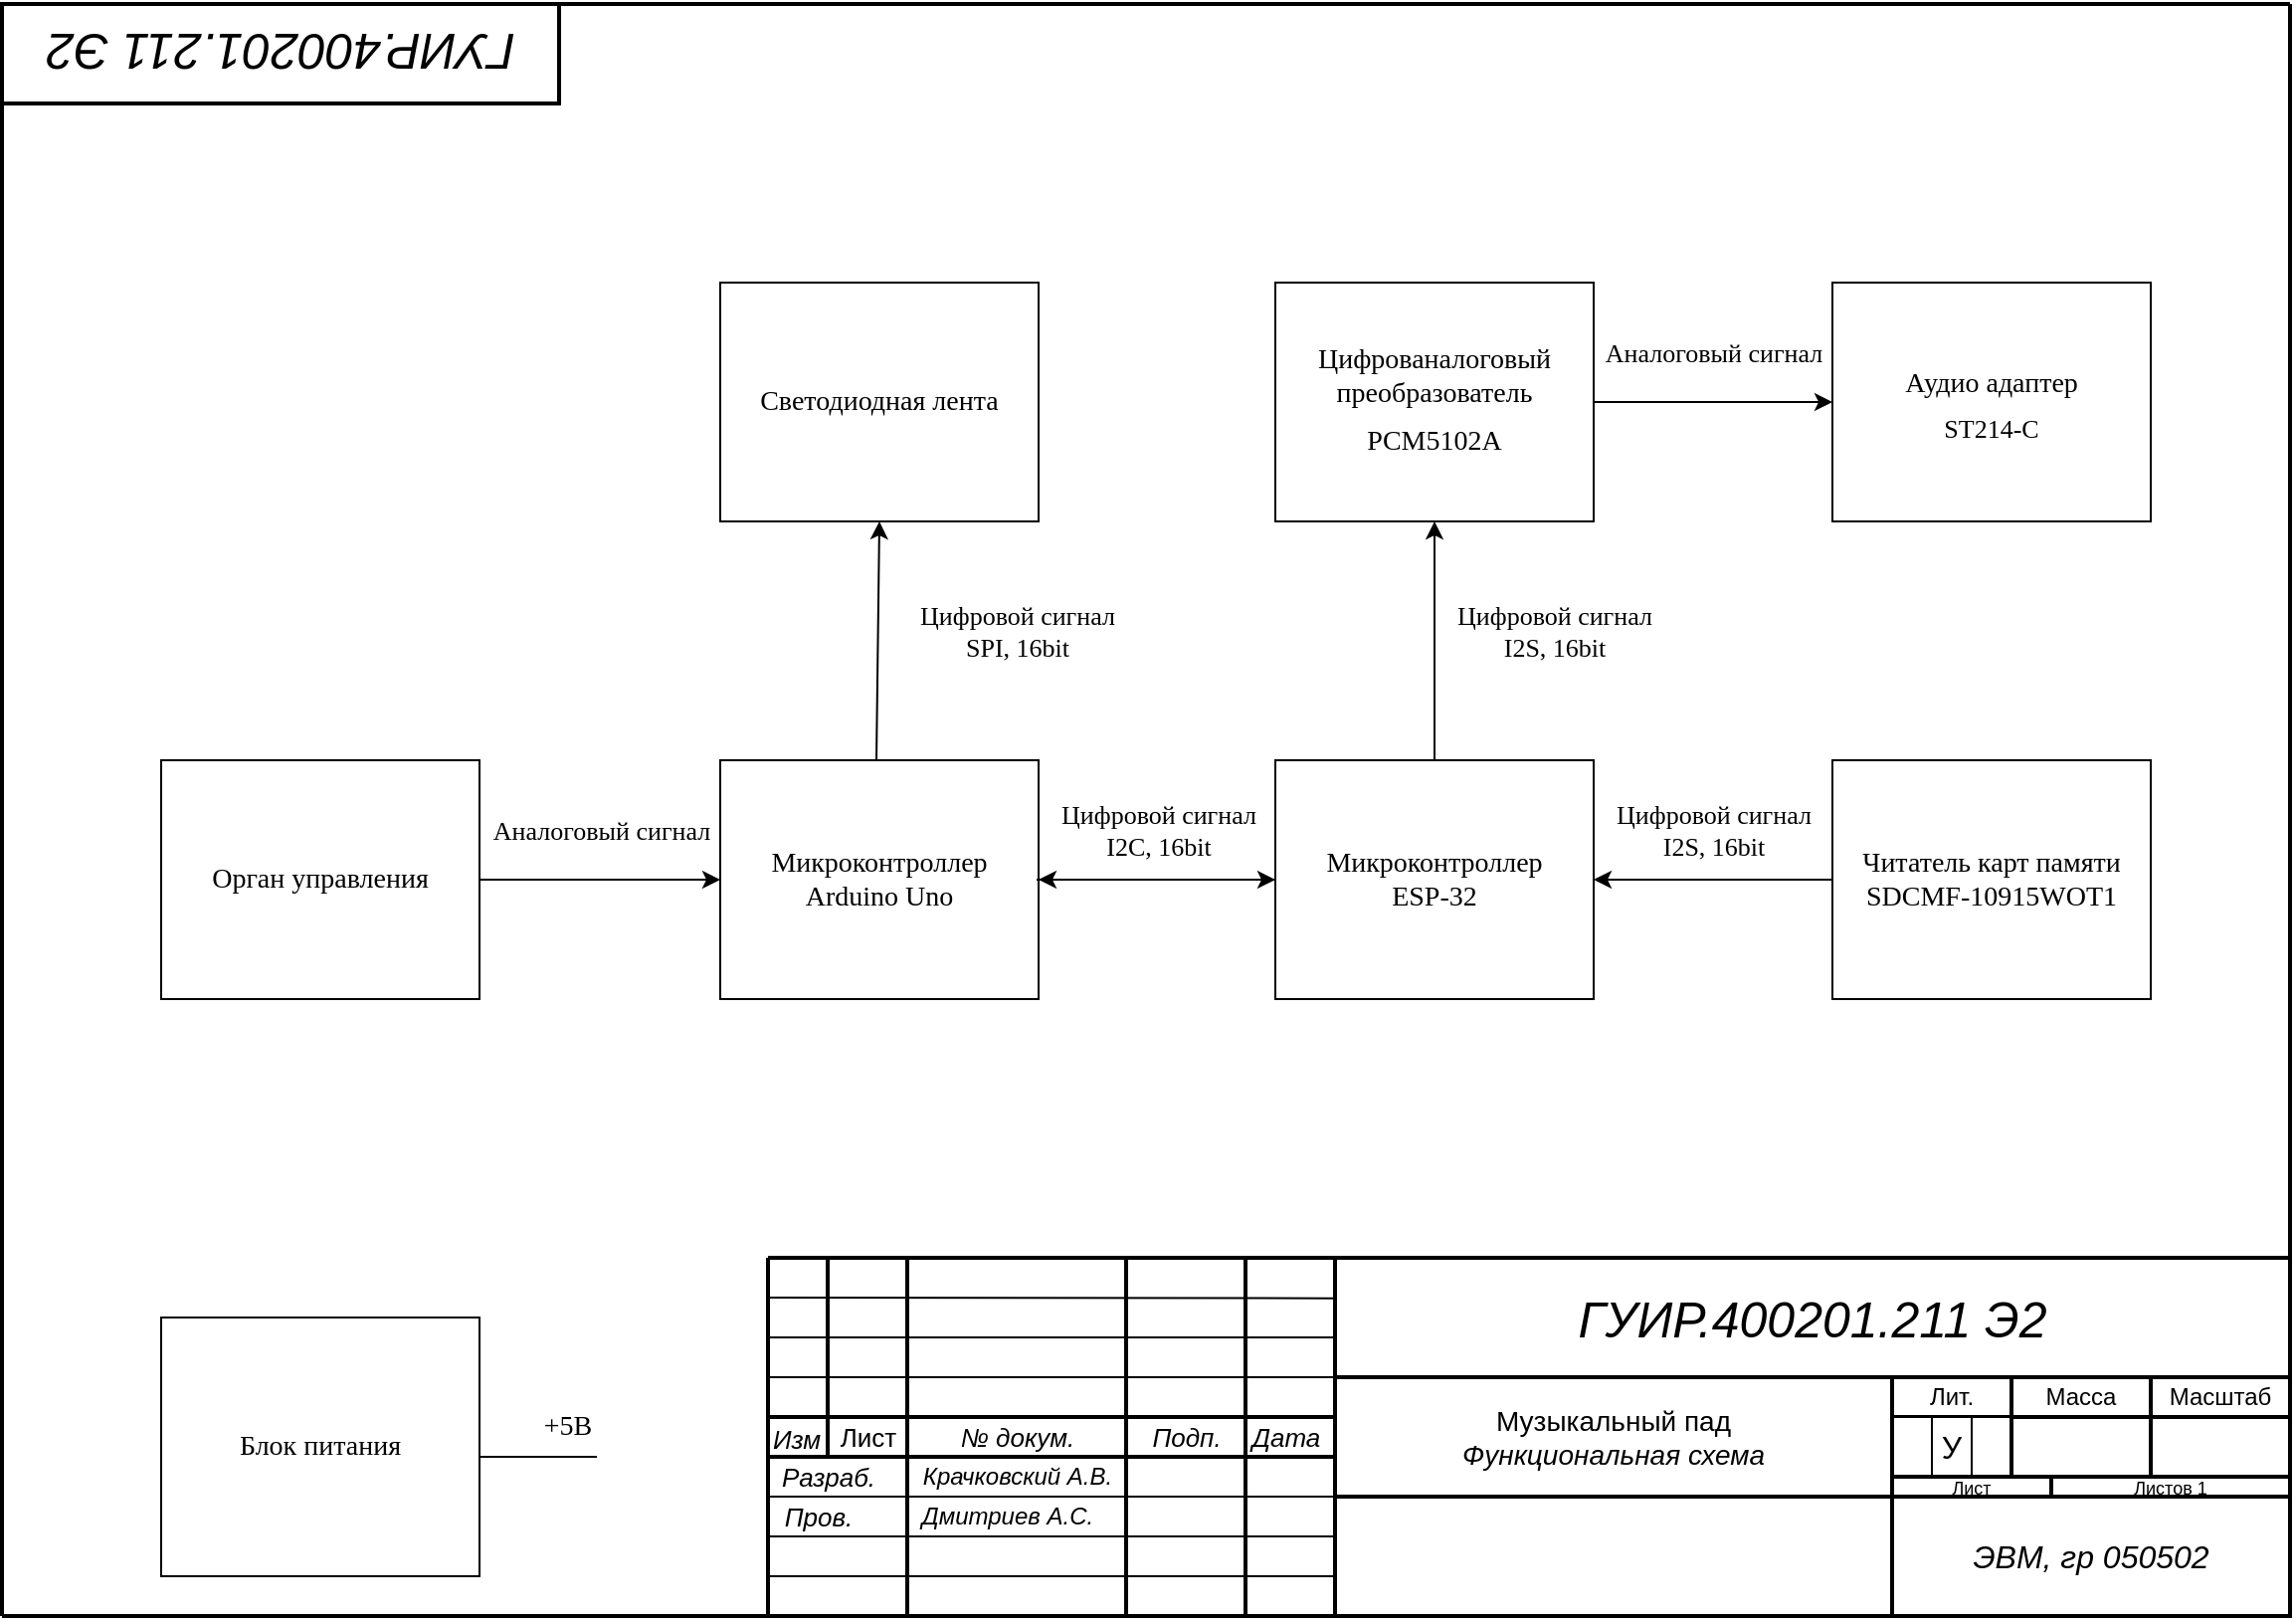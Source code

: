 <mxfile version="20.3.0" type="device"><diagram id="GXZPRwEHkEbAvO9n9FGi" name="Page-1"><mxGraphModel dx="1422" dy="873" grid="1" gridSize="10" guides="1" tooltips="1" connect="1" arrows="1" fold="1" page="1" pageScale="1" pageWidth="1169" pageHeight="827" math="0" shadow="0"><root><mxCell id="0"/><mxCell id="1" parent="0"/><mxCell id="_X2f78YvWw6dJyPzaX1N-1" value="&lt;i style=&quot;&quot;&gt;&lt;font style=&quot;font-size: 25px;&quot;&gt;ГУИР.400201.211 Э2&lt;/font&gt;&lt;/i&gt;" style="rounded=0;whiteSpace=wrap;html=1;strokeWidth=2;rotation=-180;" parent="1" vertex="1"><mxGeometry x="10" y="10" width="280" height="50" as="geometry"/></mxCell><mxCell id="acDS-vU58lCO8OHWH6dE-1" value="" style="rounded=0;whiteSpace=wrap;html=1;strokeWidth=2;" parent="1" vertex="1"><mxGeometry x="680" y="760" width="280" height="60" as="geometry"/></mxCell><mxCell id="QoqpxSPmtK9tFqNRTRTl-2" value="" style="endArrow=none;html=1;rounded=0;strokeWidth=2;" parent="1" edge="1"><mxGeometry width="50" height="50" relative="1" as="geometry"><mxPoint x="10" y="820" as="sourcePoint"/><mxPoint x="1160" y="820" as="targetPoint"/></mxGeometry></mxCell><mxCell id="QoqpxSPmtK9tFqNRTRTl-3" value="" style="endArrow=none;html=1;rounded=0;strokeWidth=2;" parent="1" edge="1"><mxGeometry width="50" height="50" relative="1" as="geometry"><mxPoint x="1160" y="820" as="sourcePoint"/><mxPoint x="1160" y="10" as="targetPoint"/></mxGeometry></mxCell><mxCell id="QoqpxSPmtK9tFqNRTRTl-4" value="" style="endArrow=none;html=1;rounded=0;strokeWidth=2;" parent="1" edge="1"><mxGeometry width="50" height="50" relative="1" as="geometry"><mxPoint x="10" y="10" as="sourcePoint"/><mxPoint x="1160" y="10" as="targetPoint"/></mxGeometry></mxCell><mxCell id="QoqpxSPmtK9tFqNRTRTl-5" value="" style="endArrow=none;html=1;rounded=0;strokeWidth=2;" parent="1" edge="1"><mxGeometry width="50" height="50" relative="1" as="geometry"><mxPoint x="10" y="820" as="sourcePoint"/><mxPoint x="10" y="10" as="targetPoint"/></mxGeometry></mxCell><mxCell id="QoqpxSPmtK9tFqNRTRTl-6" value="&lt;i&gt;&lt;font style=&quot;font-size: 25px;&quot;&gt;ГУИР.400201.211 Э2&lt;/font&gt;&lt;/i&gt;" style="rounded=0;whiteSpace=wrap;html=1;strokeWidth=2;" parent="1" vertex="1"><mxGeometry x="680" y="640" width="480" height="60" as="geometry"/></mxCell><mxCell id="QoqpxSPmtK9tFqNRTRTl-11" value="Лит." style="rounded=0;whiteSpace=wrap;html=1;strokeWidth=2;" parent="1" vertex="1"><mxGeometry x="960" y="700" width="60" height="20" as="geometry"/></mxCell><mxCell id="QoqpxSPmtK9tFqNRTRTl-12" value="Масса" style="rounded=0;whiteSpace=wrap;html=1;strokeWidth=2;" parent="1" vertex="1"><mxGeometry x="1020" y="700" width="70" height="20" as="geometry"/></mxCell><mxCell id="QoqpxSPmtK9tFqNRTRTl-13" value="Масштаб" style="rounded=0;whiteSpace=wrap;html=1;strokeWidth=2;" parent="1" vertex="1"><mxGeometry x="1090" y="700" width="70" height="20" as="geometry"/></mxCell><mxCell id="QoqpxSPmtK9tFqNRTRTl-14" value="" style="rounded=0;whiteSpace=wrap;html=1;" parent="1" vertex="1"><mxGeometry x="960" y="720" width="20" height="30" as="geometry"/></mxCell><mxCell id="QoqpxSPmtK9tFqNRTRTl-15" value="&lt;font style=&quot;font-size: 16px;&quot;&gt;У&lt;/font&gt;" style="rounded=0;whiteSpace=wrap;html=1;" parent="1" vertex="1"><mxGeometry x="980" y="720" width="20" height="30" as="geometry"/></mxCell><mxCell id="QoqpxSPmtK9tFqNRTRTl-16" value="" style="rounded=0;whiteSpace=wrap;html=1;" parent="1" vertex="1"><mxGeometry x="1000" y="720" width="20" height="30" as="geometry"/></mxCell><mxCell id="QoqpxSPmtK9tFqNRTRTl-17" value="" style="rounded=0;whiteSpace=wrap;html=1;strokeWidth=2;" parent="1" vertex="1"><mxGeometry x="1020" y="720" width="70" height="30" as="geometry"/></mxCell><mxCell id="QoqpxSPmtK9tFqNRTRTl-18" value="" style="rounded=0;whiteSpace=wrap;html=1;strokeWidth=2;" parent="1" vertex="1"><mxGeometry x="1090" y="720" width="70" height="30" as="geometry"/></mxCell><mxCell id="QoqpxSPmtK9tFqNRTRTl-19" value="&lt;font style=&quot;font-size: 9px;&quot;&gt;Лист&lt;/font&gt;" style="rounded=0;whiteSpace=wrap;html=1;strokeWidth=2;" parent="1" vertex="1"><mxGeometry x="960" y="750" width="80" height="10" as="geometry"/></mxCell><mxCell id="QoqpxSPmtK9tFqNRTRTl-20" value="&lt;font style=&quot;font-size: 9px;&quot;&gt;Листов&lt;span style=&quot;white-space: pre;&quot;&gt; &lt;/span&gt;1&lt;/font&gt;" style="rounded=0;whiteSpace=wrap;html=1;strokeWidth=2;" parent="1" vertex="1"><mxGeometry x="1040" y="750" width="120" height="10" as="geometry"/></mxCell><mxCell id="QoqpxSPmtK9tFqNRTRTl-21" value="" style="endArrow=none;html=1;rounded=0;exitX=1;exitY=0;exitDx=0;exitDy=0;strokeWidth=2;" parent="1" edge="1"><mxGeometry width="50" height="50" relative="1" as="geometry"><mxPoint x="960" y="760" as="sourcePoint"/><mxPoint x="960" y="720" as="targetPoint"/></mxGeometry></mxCell><mxCell id="QoqpxSPmtK9tFqNRTRTl-22" value="&lt;i&gt;ЭВМ, гр 050502&lt;/i&gt;" style="rounded=0;whiteSpace=wrap;html=1;fontSize=16;strokeWidth=2;" parent="1" vertex="1"><mxGeometry x="960" y="760" width="200" height="60" as="geometry"/></mxCell><mxCell id="QoqpxSPmtK9tFqNRTRTl-23" value="" style="endArrow=none;html=1;rounded=0;fontSize=16;strokeWidth=2;entryX=0;entryY=0;entryDx=0;entryDy=0;" parent="1" target="QoqpxSPmtK9tFqNRTRTl-6" edge="1"><mxGeometry width="50" height="50" relative="1" as="geometry"><mxPoint x="395" y="640" as="sourcePoint"/><mxPoint x="675" y="640" as="targetPoint"/></mxGeometry></mxCell><mxCell id="QoqpxSPmtK9tFqNRTRTl-24" value="" style="endArrow=none;html=1;rounded=0;fontSize=16;strokeWidth=2;exitX=0;exitY=1;exitDx=0;exitDy=0;" parent="1" edge="1"><mxGeometry width="50" height="50" relative="1" as="geometry"><mxPoint x="395" y="820" as="sourcePoint"/><mxPoint x="395" y="640" as="targetPoint"/></mxGeometry></mxCell><mxCell id="QoqpxSPmtK9tFqNRTRTl-25" value="" style="endArrow=none;html=1;rounded=0;fontSize=16;strokeWidth=1;exitX=0;exitY=0;exitDx=0;exitDy=0;entryX=0;entryY=0;entryDx=0;entryDy=0;" parent="1" target="acDS-vU58lCO8OHWH6dE-2" edge="1"><mxGeometry width="50" height="50" relative="1" as="geometry"><mxPoint x="395" y="700" as="sourcePoint"/><mxPoint x="675" y="700" as="targetPoint"/></mxGeometry></mxCell><mxCell id="QoqpxSPmtK9tFqNRTRTl-26" value="" style="endArrow=none;html=1;rounded=0;fontSize=16;strokeWidth=1;entryX=0;entryY=1;entryDx=0;entryDy=0;" parent="1" target="acDS-vU58lCO8OHWH6dE-2" edge="1"><mxGeometry width="50" height="50" relative="1" as="geometry"><mxPoint x="395" y="760" as="sourcePoint"/><mxPoint x="675" y="760" as="targetPoint"/></mxGeometry></mxCell><mxCell id="QoqpxSPmtK9tFqNRTRTl-27" value="" style="endArrow=none;html=1;rounded=0;fontSize=16;strokeWidth=2;" parent="1" edge="1"><mxGeometry width="50" height="50" relative="1" as="geometry"><mxPoint x="635" y="820" as="sourcePoint"/><mxPoint x="635" y="640" as="targetPoint"/></mxGeometry></mxCell><mxCell id="QoqpxSPmtK9tFqNRTRTl-28" value="" style="endArrow=none;html=1;rounded=0;fontSize=16;strokeWidth=2;" parent="1" edge="1"><mxGeometry width="50" height="50" relative="1" as="geometry"><mxPoint x="575" y="820" as="sourcePoint"/><mxPoint x="575" y="640" as="targetPoint"/></mxGeometry></mxCell><mxCell id="QoqpxSPmtK9tFqNRTRTl-29" value="" style="endArrow=none;html=1;rounded=0;fontSize=16;strokeWidth=2;" parent="1" edge="1"><mxGeometry width="50" height="50" relative="1" as="geometry"><mxPoint x="425" y="740" as="sourcePoint"/><mxPoint x="425" y="640" as="targetPoint"/></mxGeometry></mxCell><mxCell id="QoqpxSPmtK9tFqNRTRTl-30" value="" style="endArrow=none;html=1;rounded=0;fontSize=16;strokeWidth=2;" parent="1" edge="1"><mxGeometry width="50" height="50" relative="1" as="geometry"><mxPoint x="465" y="820" as="sourcePoint"/><mxPoint x="465" y="640" as="targetPoint"/></mxGeometry></mxCell><mxCell id="QoqpxSPmtK9tFqNRTRTl-31" value="" style="endArrow=none;html=1;rounded=0;fontSize=16;strokeWidth=1;exitX=-0.001;exitY=0.339;exitDx=0;exitDy=0;exitPerimeter=0;" parent="1" source="QoqpxSPmtK9tFqNRTRTl-6" edge="1"><mxGeometry width="50" height="50" relative="1" as="geometry"><mxPoint x="675" y="659.98" as="sourcePoint"/><mxPoint x="395" y="660" as="targetPoint"/></mxGeometry></mxCell><mxCell id="QoqpxSPmtK9tFqNRTRTl-32" value="" style="endArrow=none;html=1;rounded=0;fontSize=16;strokeWidth=1;exitX=0;exitY=0.667;exitDx=0;exitDy=0;exitPerimeter=0;" parent="1" edge="1"><mxGeometry width="50" height="50" relative="1" as="geometry"><mxPoint x="680" y="680.02" as="sourcePoint"/><mxPoint x="396" y="680" as="targetPoint"/></mxGeometry></mxCell><mxCell id="QoqpxSPmtK9tFqNRTRTl-33" value="" style="endArrow=none;html=1;rounded=0;fontSize=16;strokeWidth=2;" parent="1" edge="1"><mxGeometry width="50" height="50" relative="1" as="geometry"><mxPoint x="680" y="720" as="sourcePoint"/><mxPoint x="395" y="720" as="targetPoint"/></mxGeometry></mxCell><mxCell id="QoqpxSPmtK9tFqNRTRTl-34" value="" style="endArrow=none;html=1;rounded=0;fontSize=16;strokeWidth=2;" parent="1" edge="1"><mxGeometry width="50" height="50" relative="1" as="geometry"><mxPoint x="680" y="740" as="sourcePoint"/><mxPoint x="395" y="740" as="targetPoint"/></mxGeometry></mxCell><mxCell id="QoqpxSPmtK9tFqNRTRTl-35" value="" style="endArrow=none;html=1;rounded=0;fontSize=16;strokeWidth=1;exitX=0;exitY=0.333;exitDx=0;exitDy=0;exitPerimeter=0;" parent="1" edge="1"><mxGeometry width="50" height="50" relative="1" as="geometry"><mxPoint x="680" y="779.98" as="sourcePoint"/><mxPoint x="395" y="780" as="targetPoint"/></mxGeometry></mxCell><mxCell id="QoqpxSPmtK9tFqNRTRTl-37" value="" style="endArrow=none;html=1;rounded=0;fontSize=16;strokeWidth=1;exitX=0;exitY=0.667;exitDx=0;exitDy=0;exitPerimeter=0;" parent="1" edge="1"><mxGeometry width="50" height="50" relative="1" as="geometry"><mxPoint x="680" y="800.02" as="sourcePoint"/><mxPoint x="394" y="800" as="targetPoint"/></mxGeometry></mxCell><mxCell id="QoqpxSPmtK9tFqNRTRTl-38" value="&lt;font style=&quot;font-size: 13px;&quot;&gt;&lt;i&gt;Изм&lt;/i&gt;&lt;/font&gt;" style="text;html=1;align=center;verticalAlign=middle;resizable=0;points=[];autosize=1;strokeColor=none;fillColor=none;fontSize=16;" parent="1" vertex="1"><mxGeometry x="389" y="715" width="40" height="30" as="geometry"/></mxCell><mxCell id="QoqpxSPmtK9tFqNRTRTl-39" value="Лист" style="text;html=1;align=center;verticalAlign=middle;resizable=0;points=[];autosize=1;strokeColor=none;fillColor=none;fontSize=13;" parent="1" vertex="1"><mxGeometry x="425" y="720" width="40" height="20" as="geometry"/></mxCell><mxCell id="QoqpxSPmtK9tFqNRTRTl-40" value="&lt;i&gt;№ докум.&lt;/i&gt;" style="text;html=1;align=center;verticalAlign=middle;resizable=0;points=[];autosize=1;strokeColor=none;fillColor=none;fontSize=13;" parent="1" vertex="1"><mxGeometry x="485" y="720" width="70" height="20" as="geometry"/></mxCell><mxCell id="QoqpxSPmtK9tFqNRTRTl-41" value="&lt;i&gt;Подп.&lt;/i&gt;" style="text;html=1;align=center;verticalAlign=middle;resizable=0;points=[];autosize=1;strokeColor=none;fillColor=none;fontSize=13;" parent="1" vertex="1"><mxGeometry x="580" y="720" width="50" height="20" as="geometry"/></mxCell><mxCell id="QoqpxSPmtK9tFqNRTRTl-42" value="&lt;i&gt;Дата&lt;/i&gt;" style="text;html=1;align=center;verticalAlign=middle;resizable=0;points=[];autosize=1;strokeColor=none;fillColor=none;fontSize=13;" parent="1" vertex="1"><mxGeometry x="630" y="720" width="50" height="20" as="geometry"/></mxCell><mxCell id="QoqpxSPmtK9tFqNRTRTl-43" value="&lt;i&gt;Разраб.&lt;/i&gt;" style="text;html=1;align=center;verticalAlign=middle;resizable=0;points=[];autosize=1;strokeColor=none;fillColor=none;fontSize=13;" parent="1" vertex="1"><mxGeometry x="395" y="740" width="60" height="20" as="geometry"/></mxCell><mxCell id="QoqpxSPmtK9tFqNRTRTl-44" value="&lt;i&gt;Пров.&lt;/i&gt;" style="text;html=1;align=center;verticalAlign=middle;resizable=0;points=[];autosize=1;strokeColor=none;fillColor=none;fontSize=13;" parent="1" vertex="1"><mxGeometry x="395" y="760" width="50" height="20" as="geometry"/></mxCell><mxCell id="acDS-vU58lCO8OHWH6dE-2" value="&lt;font style=&quot;font-size: 14px;&quot;&gt;Музыкальный пад&lt;br&gt;&lt;/font&gt;&lt;i style=&quot;font-size: 14px;&quot;&gt;&lt;font style=&quot;font-size: 14px;&quot;&gt;Функциональная схема&lt;/font&gt;&lt;br&gt;&lt;/i&gt;" style="rounded=0;whiteSpace=wrap;html=1;strokeWidth=2;" parent="1" vertex="1"><mxGeometry x="680" y="700" width="280" height="60" as="geometry"/></mxCell><mxCell id="yYqRLk9DIluy--GJMzre-1" value="&lt;i&gt;Крачковский А.В.&lt;/i&gt;" style="text;html=1;align=center;verticalAlign=middle;resizable=0;points=[];autosize=1;strokeColor=none;fillColor=none;" parent="1" vertex="1"><mxGeometry x="460" y="735" width="120" height="30" as="geometry"/></mxCell><mxCell id="yYqRLk9DIluy--GJMzre-2" value="&lt;i&gt;Дмитриев А.С.&lt;/i&gt;" style="text;html=1;align=center;verticalAlign=middle;resizable=0;points=[];autosize=1;strokeColor=none;fillColor=none;" parent="1" vertex="1"><mxGeometry x="460" y="755" width="110" height="30" as="geometry"/></mxCell><mxCell id="oD8_qaSdPHy-hxRJ2Izu-1" value="Блок питания" style="rounded=0;whiteSpace=wrap;html=1;fontFamily=Times New Roman;fontSize=14;" parent="1" vertex="1"><mxGeometry x="90" y="670" width="160" height="130" as="geometry"/></mxCell><mxCell id="oD8_qaSdPHy-hxRJ2Izu-3" value="+5В" style="text;html=1;align=center;verticalAlign=middle;resizable=0;points=[];autosize=1;strokeColor=none;fillColor=none;fontSize=14;fontFamily=Times New Roman;" parent="1" vertex="1"><mxGeometry x="269" y="710" width="50" height="30" as="geometry"/></mxCell><mxCell id="oD8_qaSdPHy-hxRJ2Izu-5" value="Микроконтроллер&lt;br&gt;Arduino Uno" style="rounded=0;whiteSpace=wrap;html=1;fontFamily=Times New Roman;fontSize=14;" parent="1" vertex="1"><mxGeometry x="371" y="390" width="160" height="120" as="geometry"/></mxCell><mxCell id="oD8_qaSdPHy-hxRJ2Izu-6" value="Микроконтроллер&lt;br&gt;ESP-32" style="rounded=0;whiteSpace=wrap;html=1;fontFamily=Times New Roman;fontSize=14;" parent="1" vertex="1"><mxGeometry x="650" y="390" width="160" height="120" as="geometry"/></mxCell><mxCell id="oD8_qaSdPHy-hxRJ2Izu-7" value="Цифрованалоговый преобразователь&lt;br&gt;&lt;p style=&quot;line-height: 1.15px; margin-bottom: 0.1in; background: transparent;&quot; align=&quot;center&quot; lang=&quot;ru-RU&quot;&gt;&lt;font style=&quot;&quot; face=&quot;Times New Roman, serif&quot;&gt;&lt;font style=&quot;font-size: 14px;&quot;&gt;PCM5102A&lt;/font&gt;&lt;/font&gt;&lt;/p&gt;" style="rounded=0;whiteSpace=wrap;html=1;fontFamily=Times New Roman;fontSize=14;" parent="1" vertex="1"><mxGeometry x="650" y="150" width="160" height="120" as="geometry"/></mxCell><mxCell id="oD8_qaSdPHy-hxRJ2Izu-8" value="Аудио адаптер&lt;br&gt;&lt;p style=&quot;line-height: 1px; margin-bottom: 0in; background: transparent;&quot; align=&quot;center&quot;&gt;&lt;font style=&quot;font-size: 13px;&quot;&gt;ST214-C&lt;/font&gt;&lt;/p&gt;" style="rounded=0;whiteSpace=wrap;html=1;fontFamily=Times New Roman;fontSize=14;" parent="1" vertex="1"><mxGeometry x="930" y="150" width="160" height="120" as="geometry"/></mxCell><mxCell id="oD8_qaSdPHy-hxRJ2Izu-10" value="Орган управления" style="rounded=0;whiteSpace=wrap;html=1;fontFamily=Times New Roman;fontSize=14;" parent="1" vertex="1"><mxGeometry x="90" y="390" width="160" height="120" as="geometry"/></mxCell><mxCell id="oD8_qaSdPHy-hxRJ2Izu-11" value="Читатель карт памяти&lt;br&gt;SDCMF-10915WOT1" style="rounded=0;whiteSpace=wrap;html=1;fontFamily=Times New Roman;fontSize=14;" parent="1" vertex="1"><mxGeometry x="930" y="390" width="160" height="120" as="geometry"/></mxCell><mxCell id="oD8_qaSdPHy-hxRJ2Izu-16" value="Цифровой сигнал&lt;br&gt;I2C, 16bit" style="text;html=1;align=center;verticalAlign=middle;resizable=0;points=[];autosize=1;strokeColor=none;fillColor=none;fontSize=13;fontFamily=Times New Roman;" parent="1" vertex="1"><mxGeometry x="531" y="405" width="120" height="40" as="geometry"/></mxCell><mxCell id="oD8_qaSdPHy-hxRJ2Izu-17" value="" style="endArrow=none;html=1;rounded=0;fontFamily=Times New Roman;fontSize=13;" parent="1" edge="1"><mxGeometry width="50" height="50" relative="1" as="geometry"><mxPoint x="250" y="740" as="sourcePoint"/><mxPoint x="309" y="740" as="targetPoint"/></mxGeometry></mxCell><mxCell id="oD8_qaSdPHy-hxRJ2Izu-19" value="Цифровой сигнал&lt;br&gt;I2S, 16bit" style="text;html=1;align=center;verticalAlign=middle;resizable=0;points=[];autosize=1;strokeColor=none;fillColor=none;fontSize=13;fontFamily=Times New Roman;" parent="1" vertex="1"><mxGeometry x="810" y="405" width="120" height="40" as="geometry"/></mxCell><mxCell id="oD8_qaSdPHy-hxRJ2Izu-21" value="Цифровой сигнал&lt;br&gt;I2S, 16bit" style="text;html=1;align=center;verticalAlign=middle;resizable=0;points=[];autosize=1;strokeColor=none;fillColor=none;fontSize=13;fontFamily=Times New Roman;" parent="1" vertex="1"><mxGeometry x="730" y="305" width="120" height="40" as="geometry"/></mxCell><mxCell id="oD8_qaSdPHy-hxRJ2Izu-23" value="Аналоговый сигнал" style="text;html=1;align=center;verticalAlign=middle;resizable=0;points=[];autosize=1;strokeColor=none;fillColor=none;fontSize=13;fontFamily=Times New Roman;" parent="1" vertex="1"><mxGeometry x="805" y="170" width="130" height="30" as="geometry"/></mxCell><mxCell id="oD8_qaSdPHy-hxRJ2Izu-24" value="Аналоговый сигнал" style="text;html=1;align=center;verticalAlign=middle;resizable=0;points=[];autosize=1;strokeColor=none;fillColor=none;fontSize=13;fontFamily=Times New Roman;" parent="1" vertex="1"><mxGeometry x="246" y="410" width="130" height="30" as="geometry"/></mxCell><mxCell id="TATiNPVEInbQ8xsjtYX4-1" value="" style="endArrow=classic;html=1;rounded=0;entryX=0;entryY=0.5;entryDx=0;entryDy=0;exitX=1;exitY=0.5;exitDx=0;exitDy=0;" parent="1" source="oD8_qaSdPHy-hxRJ2Izu-10" target="oD8_qaSdPHy-hxRJ2Izu-5" edge="1"><mxGeometry width="50" height="50" relative="1" as="geometry"><mxPoint x="450" y="590" as="sourcePoint"/><mxPoint x="500" y="540" as="targetPoint"/></mxGeometry></mxCell><mxCell id="TATiNPVEInbQ8xsjtYX4-2" value="" style="endArrow=classic;html=1;rounded=0;entryX=0;entryY=0.5;entryDx=0;entryDy=0;" parent="1" target="oD8_qaSdPHy-hxRJ2Izu-6" edge="1"><mxGeometry width="50" height="50" relative="1" as="geometry"><mxPoint x="530" y="450" as="sourcePoint"/><mxPoint x="580" y="400" as="targetPoint"/></mxGeometry></mxCell><mxCell id="TATiNPVEInbQ8xsjtYX4-3" value="" style="endArrow=classic;html=1;rounded=0;exitX=0;exitY=0.5;exitDx=0;exitDy=0;entryX=1;entryY=0.5;entryDx=0;entryDy=0;" parent="1" source="oD8_qaSdPHy-hxRJ2Izu-11" target="oD8_qaSdPHy-hxRJ2Izu-6" edge="1"><mxGeometry width="50" height="50" relative="1" as="geometry"><mxPoint x="830" y="524" as="sourcePoint"/><mxPoint x="880" y="474" as="targetPoint"/></mxGeometry></mxCell><mxCell id="TATiNPVEInbQ8xsjtYX4-4" value="" style="endArrow=classic;html=1;rounded=0;exitX=0.5;exitY=0;exitDx=0;exitDy=0;" parent="1" source="oD8_qaSdPHy-hxRJ2Izu-6" edge="1"><mxGeometry width="50" height="50" relative="1" as="geometry"><mxPoint x="680" y="320" as="sourcePoint"/><mxPoint x="730" y="270" as="targetPoint"/></mxGeometry></mxCell><mxCell id="TATiNPVEInbQ8xsjtYX4-5" value="" style="endArrow=classic;html=1;rounded=0;entryX=0;entryY=0.5;entryDx=0;entryDy=0;" parent="1" target="oD8_qaSdPHy-hxRJ2Izu-8" edge="1"><mxGeometry width="50" height="50" relative="1" as="geometry"><mxPoint x="810" y="210" as="sourcePoint"/><mxPoint x="860" y="160" as="targetPoint"/></mxGeometry></mxCell><mxCell id="oCErXXqNBY0LkoanQQjq-1" value="Светодиодная лента" style="rounded=0;whiteSpace=wrap;html=1;fontFamily=Times New Roman;fontSize=14;" parent="1" vertex="1"><mxGeometry x="371" y="150" width="160" height="120" as="geometry"/></mxCell><mxCell id="oCErXXqNBY0LkoanQQjq-2" value="" style="endArrow=classic;html=1;rounded=0;entryX=0.5;entryY=1;entryDx=0;entryDy=0;" parent="1" target="oCErXXqNBY0LkoanQQjq-1" edge="1"><mxGeometry width="50" height="50" relative="1" as="geometry"><mxPoint x="449.5" y="390" as="sourcePoint"/><mxPoint x="450.5" y="310" as="targetPoint"/></mxGeometry></mxCell><mxCell id="oCErXXqNBY0LkoanQQjq-3" value="Цифровой сигнал&lt;br&gt;SPI, 16bit" style="text;html=1;align=center;verticalAlign=middle;resizable=0;points=[];autosize=1;strokeColor=none;fillColor=none;fontSize=13;fontFamily=Times New Roman;" parent="1" vertex="1"><mxGeometry x="460" y="305" width="120" height="40" as="geometry"/></mxCell><mxCell id="oCErXXqNBY0LkoanQQjq-4" value="" style="endArrow=classic;html=1;rounded=0;entryX=1;entryY=0.5;entryDx=0;entryDy=0;exitX=0;exitY=0.5;exitDx=0;exitDy=0;" parent="1" source="oD8_qaSdPHy-hxRJ2Izu-6" target="oD8_qaSdPHy-hxRJ2Izu-5" edge="1"><mxGeometry width="50" height="50" relative="1" as="geometry"><mxPoint x="540" y="460" as="sourcePoint"/><mxPoint x="660" y="460" as="targetPoint"/></mxGeometry></mxCell></root></mxGraphModel></diagram></mxfile>
